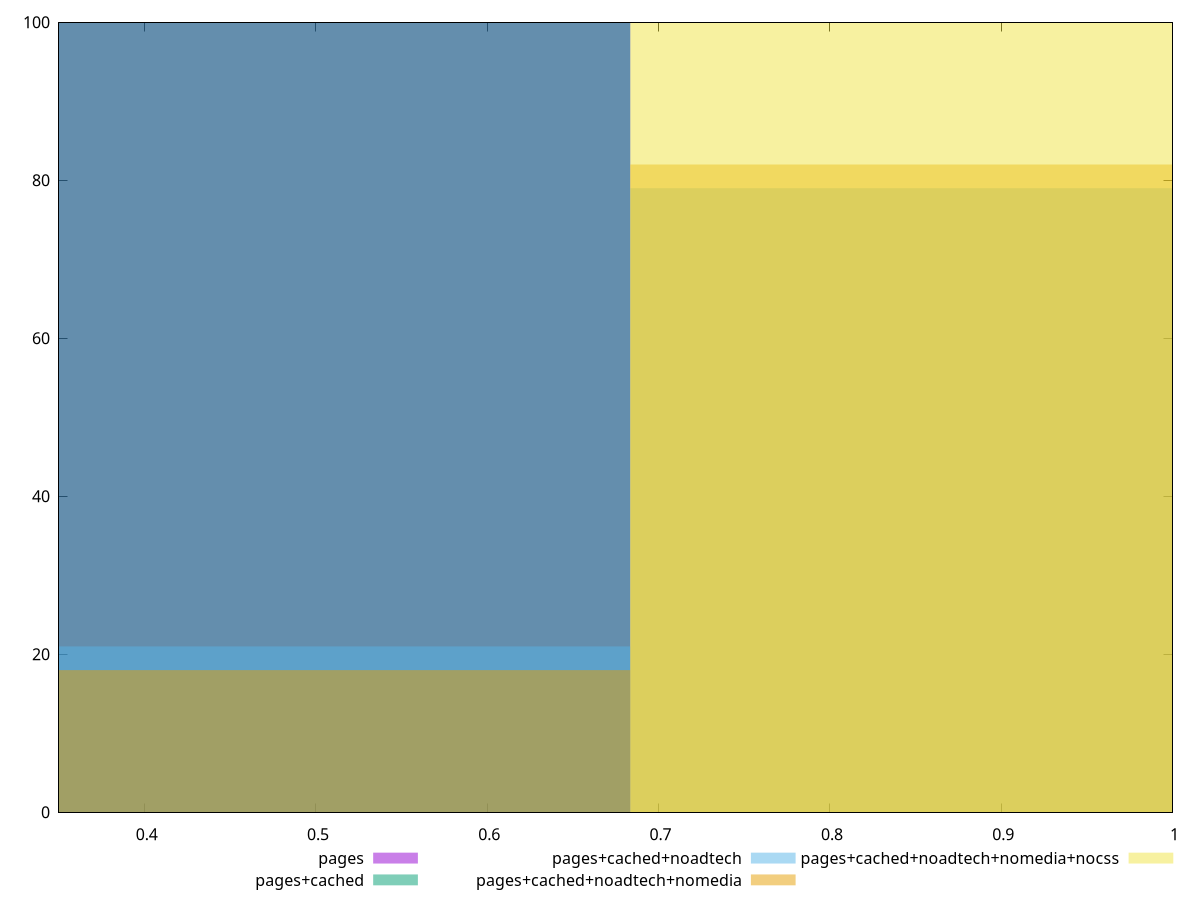 reset

$pages <<EOF
0.4556814543103511 100
EOF

$pagesCached <<EOF
0.4556814543103511 100
EOF

$pagesCachedNoadtech <<EOF
0.4556814543103511 21
0.9113629086207022 79
EOF

$pagesCachedNoadtechNomedia <<EOF
0.9113629086207022 82
0.4556814543103511 18
EOF

$pagesCachedNoadtechNomediaNocss <<EOF
0.9113629086207022 100
EOF

set key outside below
set boxwidth 0.4556814543103511
set xrange [0.35:1]
set yrange [0:100]
set trange [0:100]
set style fill transparent solid 0.5 noborder
set terminal svg size 640, 530 enhanced background rgb 'white'
set output "report_00019_2021-02-10T18-14-37.922Z//render-blocking-resources/comparison/histogram/all_score.svg"

plot $pages title "pages" with boxes, \
     $pagesCached title "pages+cached" with boxes, \
     $pagesCachedNoadtech title "pages+cached+noadtech" with boxes, \
     $pagesCachedNoadtechNomedia title "pages+cached+noadtech+nomedia" with boxes, \
     $pagesCachedNoadtechNomediaNocss title "pages+cached+noadtech+nomedia+nocss" with boxes

reset
